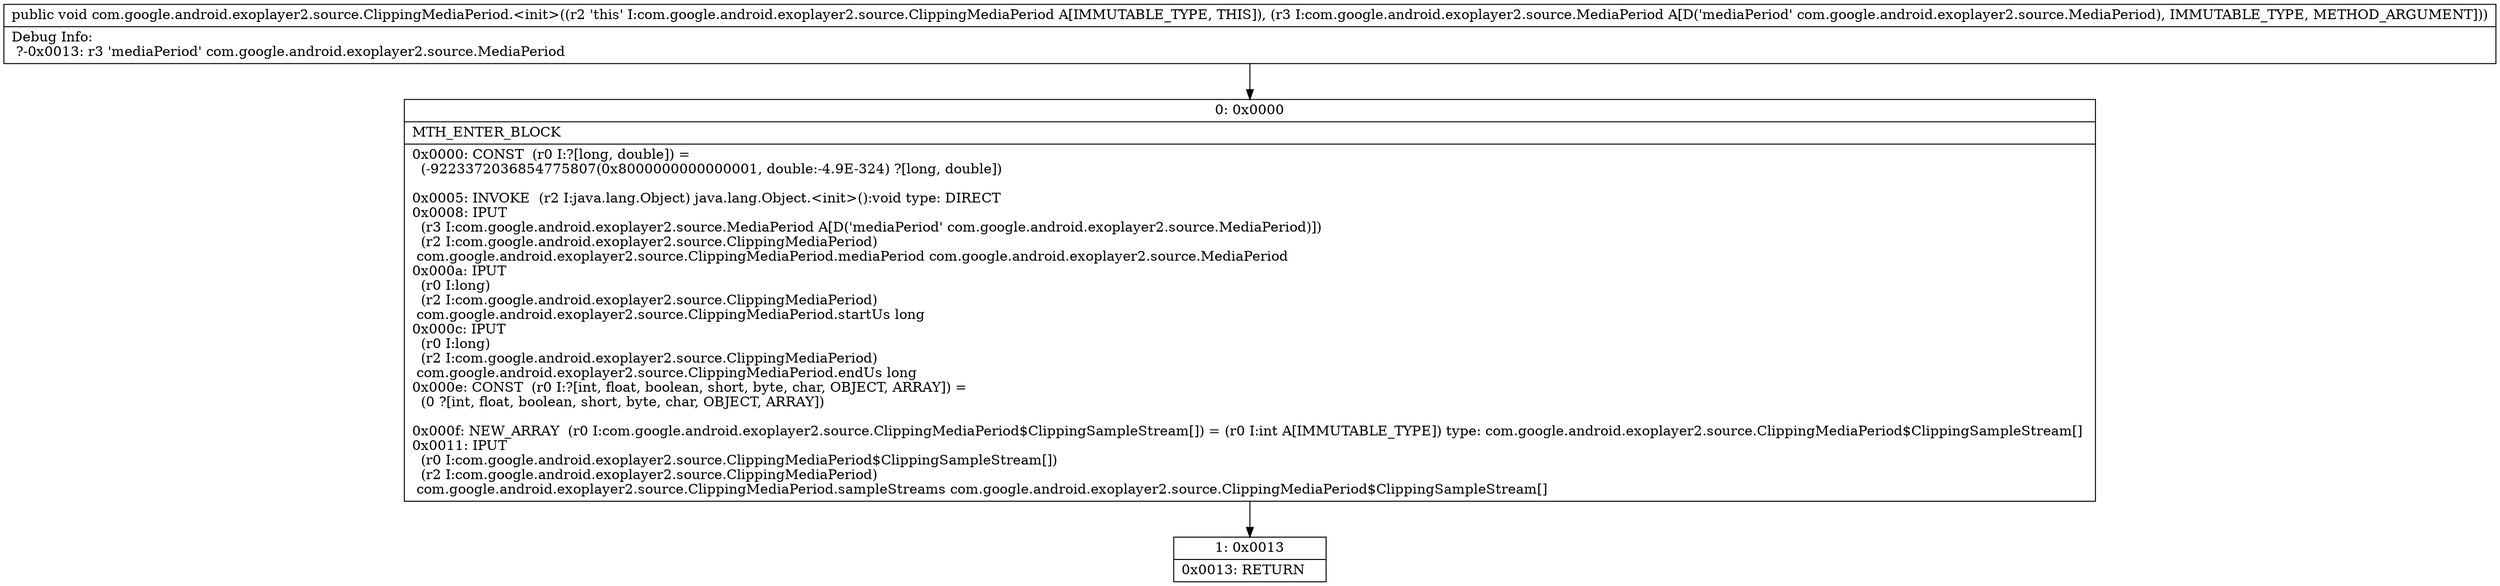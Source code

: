 digraph "CFG forcom.google.android.exoplayer2.source.ClippingMediaPeriod.\<init\>(Lcom\/google\/android\/exoplayer2\/source\/MediaPeriod;)V" {
Node_0 [shape=record,label="{0\:\ 0x0000|MTH_ENTER_BLOCK\l|0x0000: CONST  (r0 I:?[long, double]) = \l  (\-9223372036854775807(0x8000000000000001, double:\-4.9E\-324) ?[long, double])\l \l0x0005: INVOKE  (r2 I:java.lang.Object) java.lang.Object.\<init\>():void type: DIRECT \l0x0008: IPUT  \l  (r3 I:com.google.android.exoplayer2.source.MediaPeriod A[D('mediaPeriod' com.google.android.exoplayer2.source.MediaPeriod)])\l  (r2 I:com.google.android.exoplayer2.source.ClippingMediaPeriod)\l com.google.android.exoplayer2.source.ClippingMediaPeriod.mediaPeriod com.google.android.exoplayer2.source.MediaPeriod \l0x000a: IPUT  \l  (r0 I:long)\l  (r2 I:com.google.android.exoplayer2.source.ClippingMediaPeriod)\l com.google.android.exoplayer2.source.ClippingMediaPeriod.startUs long \l0x000c: IPUT  \l  (r0 I:long)\l  (r2 I:com.google.android.exoplayer2.source.ClippingMediaPeriod)\l com.google.android.exoplayer2.source.ClippingMediaPeriod.endUs long \l0x000e: CONST  (r0 I:?[int, float, boolean, short, byte, char, OBJECT, ARRAY]) = \l  (0 ?[int, float, boolean, short, byte, char, OBJECT, ARRAY])\l \l0x000f: NEW_ARRAY  (r0 I:com.google.android.exoplayer2.source.ClippingMediaPeriod$ClippingSampleStream[]) = (r0 I:int A[IMMUTABLE_TYPE]) type: com.google.android.exoplayer2.source.ClippingMediaPeriod$ClippingSampleStream[] \l0x0011: IPUT  \l  (r0 I:com.google.android.exoplayer2.source.ClippingMediaPeriod$ClippingSampleStream[])\l  (r2 I:com.google.android.exoplayer2.source.ClippingMediaPeriod)\l com.google.android.exoplayer2.source.ClippingMediaPeriod.sampleStreams com.google.android.exoplayer2.source.ClippingMediaPeriod$ClippingSampleStream[] \l}"];
Node_1 [shape=record,label="{1\:\ 0x0013|0x0013: RETURN   \l}"];
MethodNode[shape=record,label="{public void com.google.android.exoplayer2.source.ClippingMediaPeriod.\<init\>((r2 'this' I:com.google.android.exoplayer2.source.ClippingMediaPeriod A[IMMUTABLE_TYPE, THIS]), (r3 I:com.google.android.exoplayer2.source.MediaPeriod A[D('mediaPeriod' com.google.android.exoplayer2.source.MediaPeriod), IMMUTABLE_TYPE, METHOD_ARGUMENT]))  | Debug Info:\l  ?\-0x0013: r3 'mediaPeriod' com.google.android.exoplayer2.source.MediaPeriod\l}"];
MethodNode -> Node_0;
Node_0 -> Node_1;
}

